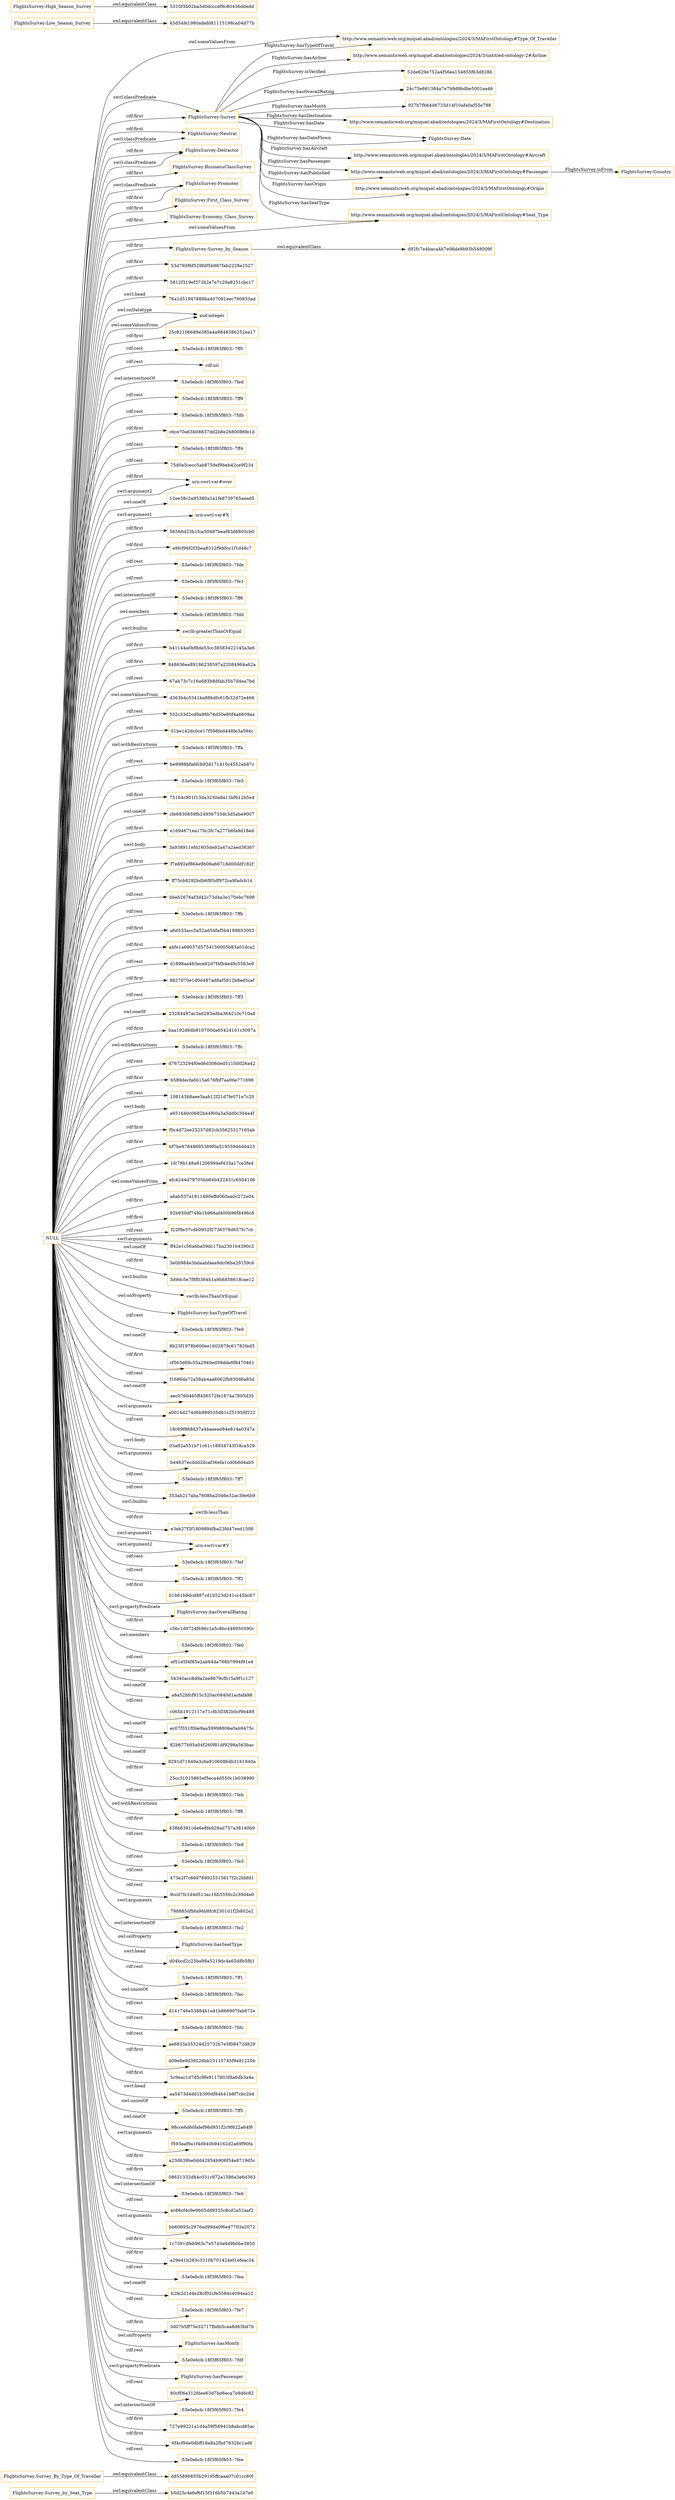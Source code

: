 digraph ar2dtool_diagram { 
rankdir=LR;
size="1501"
node [shape = rectangle, color="orange"]; "b5d25c4efef6f15f316b5b7443a1b7e0" "dd55896855b29195ffcaaa07c01cc80f" "http://www.semanticweb.org/miquel.abad/ontologies/2024/3/MAFirstOntology#Destination" "FlightsSurvey:Neutral" "45d54fe1980adefd81115198ca04d77b" "FlightsSurvey:Detractor" "FlightsSurvey:High_Season_Survey" "5310f3b02ba3d0dcccdf9c80436ddedd" "http://www.semanticweb.org/miquel.abad/ontologies/2024/3/MAFirstOntology#Aircraft" "d92fc7e4baca4b7e06de9b93b548009f" "FlightsSurvey:Survey_by_Seat_Type" "http://www.semanticweb.org/miquel.abad/ontologies/2024/3/MAFirstOntology#Passenger" "FlightsSurvey:BusinessClassSurvey" "FlightsSurvey:Promoter" "http://www.semanticweb.org/miquel.abad/ontologies/2024/3/MAFirstOntology#Origin" "FlightsSurvey:First_Class_Survey" "FlightsSurvey:Economy_Class_Survey" "http://www.semanticweb.org/miquel.abad/ontologies/2024/3/untitled-ontology-2#Airline" "http://www.semanticweb.org/miquel.abad/ontologies/2024/3/MAFirstOntology#Type_Of_Traveller" "FlightsSurvey:Country" "http://www.semanticweb.org/miquel.abad/ontologies/2024/3/MAFirstOntology#Seat_Type" "FlightsSurvey:Low_Season_Survey" "FlightsSurvey:Date" "FlightsSurvey:Survey_By_Type_Of_Traveller" "FlightsSurvey:Survey_by_Season" "FlightsSurvey:Survey" ; /*classes style*/
	"NULL" -> "53d793f6f529fdf5b987fab2228e2527" [ label = "rdf:first" ];
	"NULL" -> "5812f319ef373b2e7e7c29a8251cbc17" [ label = "rdf:first" ];
	"NULL" -> "76a1d51947889ba407091eec760833ad" [ label = "swrl:head" ];
	"NULL" -> "xsd:integer" [ label = "owl:onDatatype" ];
	"NULL" -> "25c82106689e385a4a9848386252ea17" [ label = "rdf:first" ];
	"NULL" -> "-53e0ebcb:18f3f65f803:-7ff0" [ label = "rdf:rest" ];
	"NULL" -> "rdf:nil" [ label = "rdf:rest" ];
	"NULL" -> "-53e0ebcb:18f3f65f803:-7fed" [ label = "owl:intersectionOf" ];
	"NULL" -> "-53e0ebcb:18f3f65f803:-7ff9" [ label = "rdf:rest" ];
	"NULL" -> "-53e0ebcb:18f3f65f803:-7fdb" [ label = "rdf:rest" ];
	"NULL" -> "FlightsSurvey:Promoter" [ label = "swrl:classPredicate" ];
	"NULL" -> "c6ce70a63b08837dd2b8e2680086fe1d" [ label = "rdf:first" ];
	"NULL" -> "-53e0ebcb:18f3f65f803:-7ff4" [ label = "rdf:rest" ];
	"NULL" -> "75d0e5cecc5ab8759ef9beb42ce9f234" [ label = "rdf:rest" ];
	"NULL" -> "urn:swrl:var#over" [ label = "rdf:first" ];
	"NULL" -> "FlightsSurvey:Economy_Class_Survey" [ label = "rdf:first" ];
	"NULL" -> "12ee38c2a95380a1a1fe8739765aead5" [ label = "owl:oneOf" ];
	"NULL" -> "urn:swrl:var#X" [ label = "swrl:argument1" ];
	"NULL" -> "56566d23b1fca50487beaf83d6803cb0" [ label = "rdf:first" ];
	"NULL" -> "e9fcf96f2f3bea8312f9d0cc1f1d48c7" [ label = "rdf:first" ];
	"NULL" -> "-53e0ebcb:18f3f65f803:-7fde" [ label = "rdf:rest" ];
	"NULL" -> "-53e0ebcb:18f3f65f803:-7fe1" [ label = "rdf:rest" ];
	"NULL" -> "-53e0ebcb:18f3f65f803:-7ff6" [ label = "owl:intersectionOf" ];
	"NULL" -> "-53e0ebcb:18f3f65f803:-7fdd" [ label = "owl:members" ];
	"NULL" -> "swrlb:greaterThanOrEqual" [ label = "swrl:builtin" ];
	"NULL" -> "b41144a0bf8de53cc38583422145a3e6" [ label = "rdf:first" ];
	"NULL" -> "848636ea89186238597a22084964a62a" [ label = "rdf:first" ];
	"NULL" -> "67ab73c7c16a683b8dfab35b7d4ea7bd" [ label = "rdf:rest" ];
	"NULL" -> "d363b4c5341ba88bdfc61fb32d72e466" [ label = "owl:someValuesFrom" ];
	"NULL" -> "532c33d2cd9a98b76d50e80f4a6609aa" [ label = "rdf:rest" ];
	"NULL" -> "01be142dc0ce17f598fed448fe3a594c" [ label = "rdf:first" ];
	"NULL" -> "-53e0ebcb:18f3f65f803:-7ffa" [ label = "owl:withRestrictions" ];
	"NULL" -> "be9988bfa6fcb93d171410c4552eb87c" [ label = "rdf:rest" ];
	"NULL" -> "-53e0ebcb:18f3f65f803:-7fe5" [ label = "rdf:rest" ];
	"NULL" -> "75164c901f13da3230a8a13bf612b5e4" [ label = "rdf:first" ];
	"NULL" -> "FlightsSurvey:Survey" [ label = "rdf:first" ];
	"NULL" -> "cfe6830859fb24956733dc3d5abe9007" [ label = "owl:oneOf" ];
	"NULL" -> "e1694671ea176c3fc7a277b6fa9d18ed" [ label = "rdf:first" ];
	"NULL" -> "FlightsSurvey:Survey_by_Season" [ label = "rdf:first" ];
	"NULL" -> "3a938911efd1605de92a47a2aed36367" [ label = "swrl:body" ];
	"NULL" -> "f7e892ef864e9b06a66718d00ddf182f" [ label = "rdf:first" ];
	"NULL" -> "ff75cb8292bdb6f85df972ca9fadcb14" [ label = "rdf:first" ];
	"NULL" -> "bbeb2676af3d42c73d4a3e170ebc7698" [ label = "rdf:rest" ];
	"NULL" -> "-53e0ebcb:18f3f65f803:-7ffb" [ label = "rdf:rest" ];
	"NULL" -> "a6d533acc5a52ad54faf5b4189653003" [ label = "rdf:first" ];
	"NULL" -> "abfe1a69037d5754150005b83a01dca2" [ label = "rdf:first" ];
	"NULL" -> "d1698aa463ece82d7f4fb4ed9c5563e9" [ label = "rdf:rest" ];
	"NULL" -> "8827070e1d0d487ad8af5812b8ed5caf" [ label = "rdf:first" ];
	"NULL" -> "-53e0ebcb:18f3f65f803:-7ff3" [ label = "rdf:rest" ];
	"NULL" -> "23284497ac3a6283edba364210c710a8" [ label = "owl:oneOf" ];
	"NULL" -> "baa192d6db810700da65424161c3097a" [ label = "rdf:first" ];
	"NULL" -> "urn:swrl:var#over" [ label = "swrl:argument2" ];
	"NULL" -> "-53e0ebcb:18f3f65f803:-7ffc" [ label = "owl:withRestrictions" ];
	"NULL" -> "d76723294f0ed6d306ded5110d026a42" [ label = "rdf:rest" ];
	"NULL" -> "b589decfa6b15a676fbf7aa06e771698" [ label = "rdf:first" ];
	"NULL" -> "FlightsSurvey:Survey" [ label = "swrl:classPredicate" ];
	"NULL" -> "108143b8aee3aab12f21d7fe071e7c20" [ label = "rdf:rest" ];
	"NULL" -> "FlightsSurvey:Neutral" [ label = "rdf:first" ];
	"NULL" -> "a651640c0682b44f60a3a5dd0c3d4a4f" [ label = "swrl:body" ];
	"NULL" -> "f0c4d72ee25257d82cb35625317165ab" [ label = "rdf:first" ];
	"NULL" -> "bf7be97848695389f0a51955946dd423" [ label = "rdf:first" ];
	"NULL" -> "1fc78b148a81206994ef433a17ce3fed" [ label = "rdf:first" ];
	"NULL" -> "afc4244d79705bb64b422451c6504106" [ label = "owl:someValuesFrom" ];
	"NULL" -> "a6ab537a1811490effd060aa0c272e04" [ label = "rdf:first" ];
	"NULL" -> "92b930df748b1b966af400b96f8496c8" [ label = "rdf:first" ];
	"NULL" -> "f22f9e37cdb0952f2736378d657fc7cb" [ label = "rdf:rest" ];
	"NULL" -> "ff42e1c56a6ba59dc17ba230164390c3" [ label = "swrl:arguments" ];
	"NULL" -> "3e0b984e3bdaabfaea9dc06ba29159c6" [ label = "owl:oneOf" ];
	"NULL" -> "3d9dc5e7f8f0364b1a9b6858618cae12" [ label = "rdf:first" ];
	"NULL" -> "swrlb:lessThanOrEqual" [ label = "swrl:builtin" ];
	"NULL" -> "FlightsSurvey:hasTypeOfTravel" [ label = "owl:onProperty" ];
	"NULL" -> "-53e0ebcb:18f3f65f803:-7fe9" [ label = "rdf:rest" ];
	"NULL" -> "8b23f1978b600ee1602879c61782fed5" [ label = "owl:oneOf" ];
	"NULL" -> "cf563d69c55a2940ed39dde8f8470461" [ label = "rdf:first" ];
	"NULL" -> "f1686da72a58ab4aa6062fb930d6a85d" [ label = "rdf:rest" ];
	"NULL" -> "aec0760465ff456572fe1874a7805d35" [ label = "owl:oneOf" ];
	"NULL" -> "a0014d274d6b989535d61c251959f222" [ label = "swrl:arguments" ];
	"NULL" -> "18c69f868d37a4baaead84e814a0347a" [ label = "rdf:rest" ];
	"NULL" -> "03a92a551b71c61c18934743f18ca529" [ label = "swrl:body" ];
	"NULL" -> "b44637ecddd2dcaf36efa1cd0b6d4ab5" [ label = "swrl:arguments" ];
	"NULL" -> "-53e0ebcb:18f3f65f803:-7ff7" [ label = "rdf:rest" ];
	"NULL" -> "FlightsSurvey:First_Class_Survey" [ label = "rdf:first" ];
	"NULL" -> "353ab217aba7608ba2046e32ac39e6b9" [ label = "rdf:rest" ];
	"NULL" -> "swrlb:lessThan" [ label = "swrl:builtin" ];
	"NULL" -> "FlightsSurvey:Detractor" [ label = "rdf:first" ];
	"NULL" -> "e3eb27f3f1809894fba23fd47eed1508" [ label = "rdf:first" ];
	"NULL" -> "urn:swrl:var#Y" [ label = "swrl:argument1" ];
	"NULL" -> "-53e0ebcb:18f3f65f803:-7fef" [ label = "rdf:rest" ];
	"NULL" -> "-53e0ebcb:18f3f65f803:-7ff2" [ label = "rdf:rest" ];
	"NULL" -> "b1b61b9dcd887cd1b523d241cc45bcb7" [ label = "rdf:first" ];
	"NULL" -> "FlightsSurvey:hasOverallRating" [ label = "swrl:propertyPredicate" ];
	"NULL" -> "c56c1d9724f696c1a5c8bc446950390c" [ label = "rdf:first" ];
	"NULL" -> "-53e0ebcb:18f3f65f803:-7fe0" [ label = "owl:members" ];
	"NULL" -> "ef51e5f4f85e2ab84da768b7994f91e4" [ label = "rdf:rest" ];
	"NULL" -> "FlightsSurvey:BusinessClassSurvey" [ label = "rdf:first" ];
	"NULL" -> "54340acc8d9a2ee8679cfb15a9f1c127" [ label = "owl:oneOf" ];
	"NULL" -> "a8a52bfcf915c320ac0840d1acfafa98" [ label = "owl:oneOf" ];
	"NULL" -> "c065b1912117e71cfb30382b0cf9b489" [ label = "rdf:rest" ];
	"NULL" -> "ec07f351f0be9aa59998806e0ab9475c" [ label = "owl:oneOf" ];
	"NULL" -> "82b677b95a04f260f81df9298a563bac" [ label = "rdf:rest" ];
	"NULL" -> "8291d71649a3c6a9106086db3161940a" [ label = "owl:oneOf" ];
	"NULL" -> "25cc31015865ef5eca4d550c1b038990" [ label = "rdf:first" ];
	"NULL" -> "-53e0ebcb:18f3f65f803:-7feb" [ label = "rdf:rest" ];
	"NULL" -> "-53e0ebcb:18f3f65f803:-7ff8" [ label = "owl:withRestrictions" ];
	"NULL" -> "438b6391cde6e8fe928ad757a38140b9" [ label = "rdf:first" ];
	"NULL" -> "-53e0ebcb:18f3f65f803:-7fe8" [ label = "rdf:rest" ];
	"NULL" -> "-53e0ebcb:18f3f65f803:-7fe3" [ label = "rdf:rest" ];
	"NULL" -> "473e2f7c869789925515617f2c2bbfd1" [ label = "rdf:rest" ];
	"NULL" -> "9ccd7fc1d4d513ac16b3356c2c39d4e0" [ label = "rdf:rest" ];
	"NULL" -> "798885dfbfa96b8fc82301d1f2b802e2" [ label = "swrl:arguments" ];
	"NULL" -> "-53e0ebcb:18f3f65f803:-7fe2" [ label = "owl:intersectionOf" ];
	"NULL" -> "FlightsSurvey:Detractor" [ label = "swrl:classPredicate" ];
	"NULL" -> "FlightsSurvey:hasSeatType" [ label = "owl:onProperty" ];
	"NULL" -> "http://www.semanticweb.org/miquel.abad/ontologies/2024/3/MAFirstOntology#Seat_Type" [ label = "owl:someValuesFrom" ];
	"NULL" -> "d04bcd2c25ba98a5219dc4a65d8b5fb1" [ label = "swrl:head" ];
	"NULL" -> "FlightsSurvey:Promoter" [ label = "rdf:first" ];
	"NULL" -> "-53e0ebcb:18f3f65f803:-7ff1" [ label = "rdf:rest" ];
	"NULL" -> "xsd:integer" [ label = "owl:someValuesFrom" ];
	"NULL" -> "-53e0ebcb:18f3f65f803:-7fec" [ label = "owl:unionOf" ];
	"NULL" -> "d141746e53884b1e41b866907fab672e" [ label = "rdf:rest" ];
	"NULL" -> "-53e0ebcb:18f3f65f803:-7fdc" [ label = "rdf:rest" ];
	"NULL" -> "FlightsSurvey:Neutral" [ label = "swrl:classPredicate" ];
	"NULL" -> "ae6833a35324d25732b7e5f08472d829" [ label = "rdf:rest" ];
	"NULL" -> "http://www.semanticweb.org/miquel.abad/ontologies/2024/3/MAFirstOntology#Type_Of_Traveller" [ label = "owl:someValuesFrom" ];
	"NULL" -> "d09e8e9d39226bb10115745f9a91220b" [ label = "rdf:first" ];
	"NULL" -> "5c9eac1d7d5c9fe9117603fda6db3a4a" [ label = "rdf:first" ];
	"NULL" -> "aa5473d4dd1b390df84b41b8f7cbc2bd" [ label = "swrl:head" ];
	"NULL" -> "-53e0ebcb:18f3f65f803:-7ff5" [ label = "owl:unionOf" ];
	"NULL" -> "98cce6d60bdef96d851f2c9f622a64f6" [ label = "owl:oneOf" ];
	"NULL" -> "f593eaf9a1f4d940b94162d2a69f90fa" [ label = "swrl:arguments" ];
	"NULL" -> "a23d639be0dd42954b906f34e8719d5c" [ label = "rdf:first" ];
	"NULL" -> "08631332d84c031c972a1586a3e6d363" [ label = "rdf:first" ];
	"NULL" -> "-53e0ebcb:18f3f65f803:-7fe6" [ label = "owl:intersectionOf" ];
	"NULL" -> "ec86cf4c9e9605dd9335c8cd2a52aaf2" [ label = "rdf:rest" ];
	"NULL" -> "bb60693c2976ad99da0f6e47703a2072" [ label = "swrl:arguments" ];
	"NULL" -> "1c7391dfeb963c7e5743e4d9b0be3850" [ label = "rdf:first" ];
	"NULL" -> "a29e41b283c3310b701424ef1efeac34" [ label = "rdf:first" ];
	"NULL" -> "-53e0ebcb:18f3f65f803:-7fea" [ label = "rdf:rest" ];
	"NULL" -> "b2fe2d144e28cf02cfe5584c4094ea12" [ label = "owl:oneOf" ];
	"NULL" -> "-53e0ebcb:18f3f65f803:-7fe7" [ label = "rdf:rest" ];
	"NULL" -> "3d07b5ff75e32717fbdb5cea8d63bd7b" [ label = "rdf:first" ];
	"NULL" -> "FlightsSurvey:hasMonth" [ label = "owl:onProperty" ];
	"NULL" -> "urn:swrl:var#Y" [ label = "swrl:argument2" ];
	"NULL" -> "-53e0ebcb:18f3f65f803:-7fdf" [ label = "rdf:rest" ];
	"NULL" -> "FlightsSurvey:hasPassenger" [ label = "swrl:propertyPredicate" ];
	"NULL" -> "80cf06e312fdee63d7bd6eca7e946c82" [ label = "rdf:rest" ];
	"NULL" -> "-53e0ebcb:18f3f65f803:-7fe4" [ label = "owl:intersectionOf" ];
	"NULL" -> "727e99221a1d4a59f58941b8abcd85ac" [ label = "rdf:first" ];
	"NULL" -> "6f4cf94e0dbff18a8a2fbd7832bc1ad6" [ label = "rdf:first" ];
	"NULL" -> "-53e0ebcb:18f3f65f803:-7fee" [ label = "rdf:rest" ];
	"FlightsSurvey:Survey_By_Type_Of_Traveller" -> "dd55896855b29195ffcaaa07c01cc80f" [ label = "owl:equivalentClass" ];
	"FlightsSurvey:Low_Season_Survey" -> "45d54fe1980adefd81115198ca04d77b" [ label = "owl:equivalentClass" ];
	"FlightsSurvey:High_Season_Survey" -> "5310f3b02ba3d0dcccdf9c80436ddedd" [ label = "owl:equivalentClass" ];
	"FlightsSurvey:Survey_by_Seat_Type" -> "b5d25c4efef6f15f316b5b7443a1b7e0" [ label = "owl:equivalentClass" ];
	"FlightsSurvey:Survey_by_Season" -> "d92fc7e4baca4b7e06de9b93b548009f" [ label = "owl:equivalentClass" ];
	"FlightsSurvey:Survey" -> "FlightsSurvey:Date" [ label = "FlightsSurvey:hasDateFlown" ];
	"FlightsSurvey:Survey" -> "http://www.semanticweb.org/miquel.abad/ontologies/2024/3/MAFirstOntology#Passenger" [ label = "FlightsSurvey:hasPassenger" ];
	"FlightsSurvey:Survey" -> "FlightsSurvey:Date" [ label = "FlightsSurvey:hasDate" ];
	"FlightsSurvey:Survey" -> "http://www.semanticweb.org/miquel.abad/ontologies/2024/3/MAFirstOntology#Origin" [ label = "FlightsSurvey:hasOrigin" ];
	"FlightsSurvey:Survey" -> "http://www.semanticweb.org/miquel.abad/ontologies/2024/3/MAFirstOntology#Passenger" [ label = "FlightsSurvey:hasPublished" ];
	"FlightsSurvey:Survey" -> "http://www.semanticweb.org/miquel.abad/ontologies/2024/3/MAFirstOntology#Destination" [ label = "FlightsSurvey:hasDestination" ];
	"FlightsSurvey:Survey" -> "http://www.semanticweb.org/miquel.abad/ontologies/2024/3/MAFirstOntology#Type_Of_Traveller" [ label = "FlightsSurvey:hasTypeOfTravel" ];
	"FlightsSurvey:Survey" -> "http://www.semanticweb.org/miquel.abad/ontologies/2024/3/untitled-ontology-2#Airline" [ label = "FlightsSurvey:hasAirline" ];
	"FlightsSurvey:Survey" -> "52de629e752a4f56ea154855f63d828b" [ label = "FlightsSurvey:isVerified" ];
	"http://www.semanticweb.org/miquel.abad/ontologies/2024/3/MAFirstOntology#Passenger" -> "FlightsSurvey:Country" [ label = "FlightsSurvey:isFrom" ];
	"FlightsSurvey:Survey" -> "http://www.semanticweb.org/miquel.abad/ontologies/2024/3/MAFirstOntology#Aircraft" [ label = "FlightsSurvey:hasAircraft" ];
	"FlightsSurvey:Survey" -> "24c75e861384a7e7b9d9bdbe5001ea46" [ label = "FlightsSurvey:hasOverallRating" ];
	"FlightsSurvey:Survey" -> "http://www.semanticweb.org/miquel.abad/ontologies/2024/3/MAFirstOntology#Seat_Type" [ label = "FlightsSurvey:hasSeatType" ];
	"FlightsSurvey:Survey" -> "927b7fb64d6725d14f10afa0af55e788" [ label = "FlightsSurvey:hasMonth" ];

}
